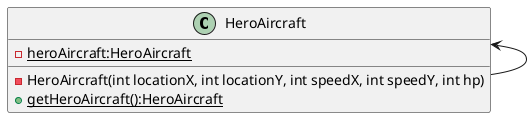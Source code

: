 @startuml
'https://plantuml.com/class-diagram
class HeroAircraft{
        -{static} heroAircraft:HeroAircraft
        - HeroAircraft(int locationX, int locationY, int speedX, int speedY, int hp)
        +{static} getHeroAircraft():HeroAircraft
}
HeroAircraft <-- HeroAircraft


@enduml
